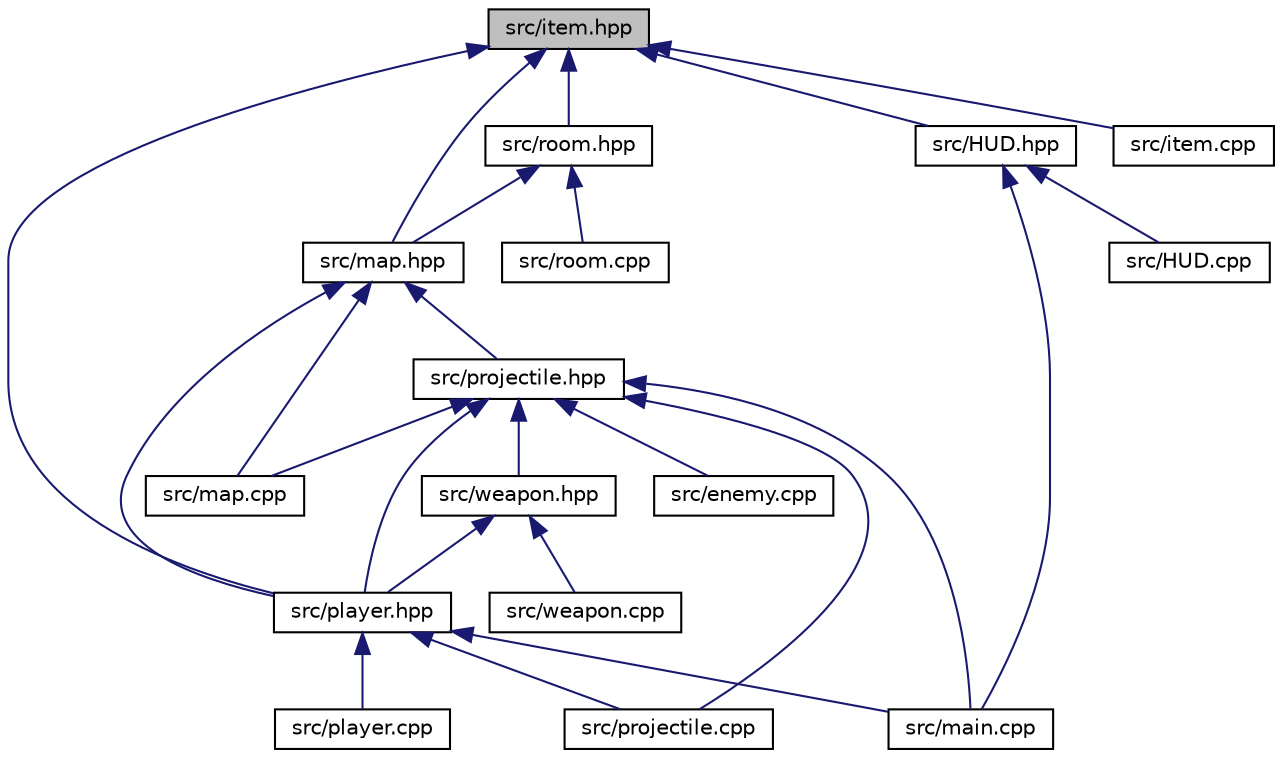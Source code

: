 digraph "src/item.hpp"
{
 // LATEX_PDF_SIZE
  edge [fontname="Helvetica",fontsize="10",labelfontname="Helvetica",labelfontsize="10"];
  node [fontname="Helvetica",fontsize="10",shape=record];
  Node1 [label="src/item.hpp",height=0.2,width=0.4,color="black", fillcolor="grey75", style="filled", fontcolor="black",tooltip=" "];
  Node1 -> Node2 [dir="back",color="midnightblue",fontsize="10",style="solid"];
  Node2 [label="src/map.hpp",height=0.2,width=0.4,color="black", fillcolor="white", style="filled",URL="$map_8hpp.html",tooltip=" "];
  Node2 -> Node3 [dir="back",color="midnightblue",fontsize="10",style="solid"];
  Node3 [label="src/projectile.hpp",height=0.2,width=0.4,color="black", fillcolor="white", style="filled",URL="$projectile_8hpp.html",tooltip=" "];
  Node3 -> Node4 [dir="back",color="midnightblue",fontsize="10",style="solid"];
  Node4 [label="src/enemy.cpp",height=0.2,width=0.4,color="black", fillcolor="white", style="filled",URL="$enemy_8cpp.html",tooltip=" "];
  Node3 -> Node5 [dir="back",color="midnightblue",fontsize="10",style="solid"];
  Node5 [label="src/player.hpp",height=0.2,width=0.4,color="black", fillcolor="white", style="filled",URL="$player_8hpp.html",tooltip=" "];
  Node5 -> Node6 [dir="back",color="midnightblue",fontsize="10",style="solid"];
  Node6 [label="src/main.cpp",height=0.2,width=0.4,color="black", fillcolor="white", style="filled",URL="$main_8cpp.html",tooltip=" "];
  Node5 -> Node7 [dir="back",color="midnightblue",fontsize="10",style="solid"];
  Node7 [label="src/player.cpp",height=0.2,width=0.4,color="black", fillcolor="white", style="filled",URL="$player_8cpp.html",tooltip=" "];
  Node5 -> Node8 [dir="back",color="midnightblue",fontsize="10",style="solid"];
  Node8 [label="src/projectile.cpp",height=0.2,width=0.4,color="black", fillcolor="white", style="filled",URL="$projectile_8cpp.html",tooltip=" "];
  Node3 -> Node9 [dir="back",color="midnightblue",fontsize="10",style="solid"];
  Node9 [label="src/weapon.hpp",height=0.2,width=0.4,color="black", fillcolor="white", style="filled",URL="$weapon_8hpp.html",tooltip=" "];
  Node9 -> Node5 [dir="back",color="midnightblue",fontsize="10",style="solid"];
  Node9 -> Node10 [dir="back",color="midnightblue",fontsize="10",style="solid"];
  Node10 [label="src/weapon.cpp",height=0.2,width=0.4,color="black", fillcolor="white", style="filled",URL="$weapon_8cpp.html",tooltip=" "];
  Node3 -> Node6 [dir="back",color="midnightblue",fontsize="10",style="solid"];
  Node3 -> Node11 [dir="back",color="midnightblue",fontsize="10",style="solid"];
  Node11 [label="src/map.cpp",height=0.2,width=0.4,color="black", fillcolor="white", style="filled",URL="$map_8cpp.html",tooltip=" "];
  Node3 -> Node8 [dir="back",color="midnightblue",fontsize="10",style="solid"];
  Node2 -> Node5 [dir="back",color="midnightblue",fontsize="10",style="solid"];
  Node2 -> Node11 [dir="back",color="midnightblue",fontsize="10",style="solid"];
  Node1 -> Node12 [dir="back",color="midnightblue",fontsize="10",style="solid"];
  Node12 [label="src/room.hpp",height=0.2,width=0.4,color="black", fillcolor="white", style="filled",URL="$room_8hpp.html",tooltip=" "];
  Node12 -> Node2 [dir="back",color="midnightblue",fontsize="10",style="solid"];
  Node12 -> Node13 [dir="back",color="midnightblue",fontsize="10",style="solid"];
  Node13 [label="src/room.cpp",height=0.2,width=0.4,color="black", fillcolor="white", style="filled",URL="$room_8cpp.html",tooltip=" "];
  Node1 -> Node14 [dir="back",color="midnightblue",fontsize="10",style="solid"];
  Node14 [label="src/HUD.hpp",height=0.2,width=0.4,color="black", fillcolor="white", style="filled",URL="$HUD_8hpp.html",tooltip=" "];
  Node14 -> Node15 [dir="back",color="midnightblue",fontsize="10",style="solid"];
  Node15 [label="src/HUD.cpp",height=0.2,width=0.4,color="black", fillcolor="white", style="filled",URL="$HUD_8cpp.html",tooltip=" "];
  Node14 -> Node6 [dir="back",color="midnightblue",fontsize="10",style="solid"];
  Node1 -> Node16 [dir="back",color="midnightblue",fontsize="10",style="solid"];
  Node16 [label="src/item.cpp",height=0.2,width=0.4,color="black", fillcolor="white", style="filled",URL="$item_8cpp.html",tooltip=" "];
  Node1 -> Node5 [dir="back",color="midnightblue",fontsize="10",style="solid"];
}
